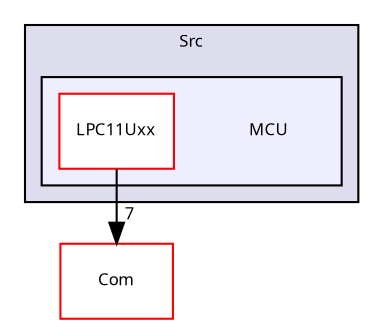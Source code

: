 digraph "Src/MCU" {
  compound=true
  node [ fontsize="8", fontname="Sans"];
  edge [ labelfontsize="8", labelfontname="Sans"];
  subgraph clusterdir_413f4e031a85da0d68269c6fd2f76e1c {
    graph [ bgcolor="#ddddee", pencolor="black", label="Src" fontname="Sans", fontsize="8", URL="dir_413f4e031a85da0d68269c6fd2f76e1c.html"]
  subgraph clusterdir_9c07b6f6cc004f3a3b80dfa585542b38 {
    graph [ bgcolor="#eeeeff", pencolor="black", label="" URL="dir_9c07b6f6cc004f3a3b80dfa585542b38.html"];
    dir_9c07b6f6cc004f3a3b80dfa585542b38 [shape=plaintext label="MCU"];
    dir_9fdf16616c4b44b85aa9355bb2d124a9 [shape=box label="LPC11Uxx" color="red" fillcolor="white" style="filled" URL="dir_9fdf16616c4b44b85aa9355bb2d124a9.html"];
  }
  }
  dir_bd6076192d431881978bb9a63bffcd65 [shape=box label="Com" fillcolor="white" style="filled" color="red" URL="dir_bd6076192d431881978bb9a63bffcd65.html"];
  dir_9fdf16616c4b44b85aa9355bb2d124a9->dir_bd6076192d431881978bb9a63bffcd65 [headlabel="7", labeldistance=1.5 headhref="dir_000027_000001.html"];
}
